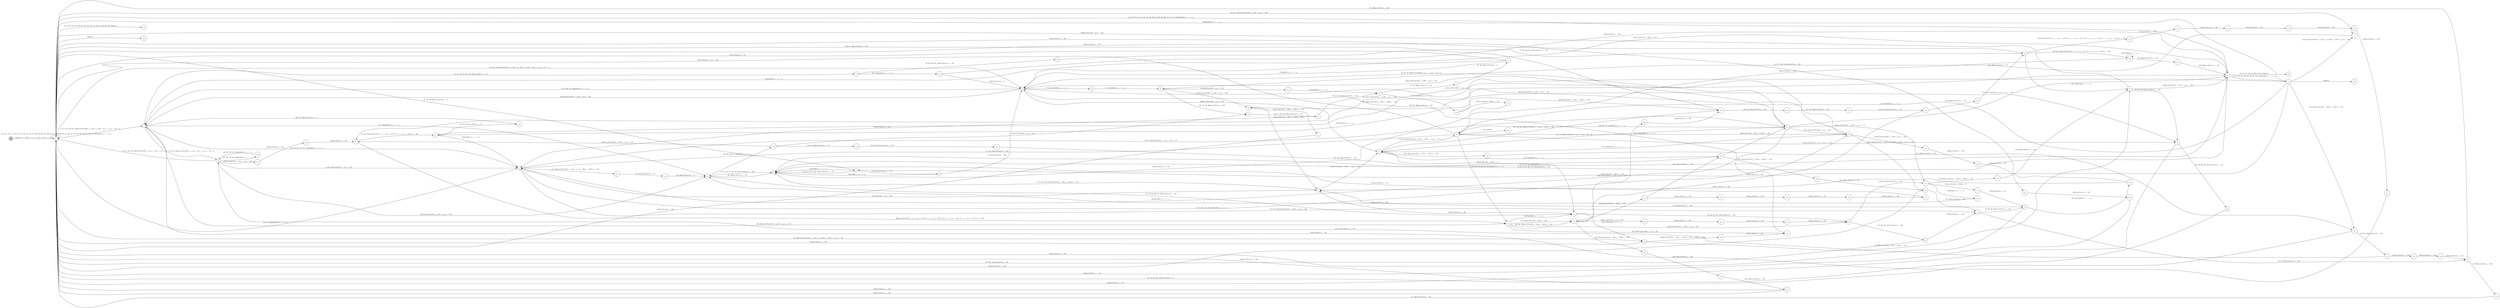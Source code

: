 digraph EFSM{
  graph [rankdir="LR", fontname="Latin Modern Math"];
  node [color="black", fillcolor="white", shape="circle", style="filled", fontname="Latin Modern Math"];
  edge [fontname="Latin Modern Math"];

  s0[fillcolor="gray", label=<s<sub>0</sub>>];
  s1[label=<s<sub>1</sub>>];
  s2[label=<s<sub>2</sub>>];
  s3[label=<s<sub>3</sub>>];
  s4[label=<s<sub>4</sub>>];
  s5[label=<s<sub>5</sub>>];
  s6[label=<s<sub>6</sub>>];
  s7[label=<s<sub>7</sub>>];
  s8[label=<s<sub>8</sub>>];
  s9[label=<s<sub>9</sub>>];
  s10[label=<s<sub>10</sub>>];
  s11[label=<s<sub>11</sub>>];
  s12[label=<s<sub>12</sub>>];
  s14[label=<s<sub>14</sub>>];
  s15[label=<s<sub>15</sub>>];
  s18[label=<s<sub>18</sub>>];
  s19[label=<s<sub>19</sub>>];
  s26[label=<s<sub>26</sub>>];
  s27[label=<s<sub>27</sub>>];
  s28[label=<s<sub>28</sub>>];
  s29[label=<s<sub>29</sub>>];
  s32[label=<s<sub>32</sub>>];
  s46[label=<s<sub>46</sub>>];
  s47[label=<s<sub>47</sub>>];
  s48[label=<s<sub>48</sub>>];
  s49[label=<s<sub>49</sub>>];
  s56[label=<s<sub>56</sub>>];
  s57[label=<s<sub>57</sub>>];
  s59[label=<s<sub>59</sub>>];
  s60[label=<s<sub>60</sub>>];
  s61[label=<s<sub>61</sub>>];
  s64[label=<s<sub>64</sub>>];
  s66[label=<s<sub>66</sub>>];
  s67[label=<s<sub>67</sub>>];
  s68[label=<s<sub>68</sub>>];
  s69[label=<s<sub>69</sub>>];
  s70[label=<s<sub>70</sub>>];
  s71[label=<s<sub>71</sub>>];
  s72[label=<s<sub>72</sub>>];
  s75[label=<s<sub>75</sub>>];
  s76[label=<s<sub>76</sub>>];
  s77[label=<s<sub>77</sub>>];
  s95[label=<s<sub>95</sub>>];
  s97[label=<s<sub>97</sub>>];
  s102[label=<s<sub>102</sub>>];
  s103[label=<s<sub>103</sub>>];
  s104[label=<s<sub>104</sub>>];
  s105[label=<s<sub>105</sub>>];
  s106[label=<s<sub>106</sub>>];
  s110[label=<s<sub>110</sub>>];
  s114[label=<s<sub>114</sub>>];
  s151[label=<s<sub>151</sub>>];
  s152[label=<s<sub>152</sub>>];
  s157[label=<s<sub>157</sub>>];
  s158[label=<s<sub>158</sub>>];
  s160[label=<s<sub>160</sub>>];
  s164[label=<s<sub>164</sub>>];
  s165[label=<s<sub>165</sub>>];
  s166[label=<s<sub>166</sub>>];
  s167[label=<s<sub>167</sub>>];
  s168[label=<s<sub>168</sub>>];
  s169[label=<s<sub>169</sub>>];
  s170[label=<s<sub>170</sub>>];
  s184[label=<s<sub>184</sub>>];
  s185[label=<s<sub>185</sub>>];
  s191[label=<s<sub>191</sub>>];
  s199[label=<s<sub>199</sub>>];
  s204[label=<s<sub>204</sub>>];
  s207[label=<s<sub>207</sub>>];
  s214[label=<s<sub>214</sub>>];
  s245[label=<s<sub>245</sub>>];
  s250[label=<s<sub>250</sub>>];
  s252[label=<s<sub>252</sub>>];
  s275[label=<s<sub>275</sub>>];
  s277[label=<s<sub>277</sub>>];
  s278[label=<s<sub>278</sub>>];
  s282[label=<s<sub>282</sub>>];
  s283[label=<s<sub>283</sub>>];
  s284[label=<s<sub>284</sub>>];
  s299[label=<s<sub>299</sub>>];
  s305[label=<s<sub>305</sub>>];
  s306[label=<s<sub>306</sub>>];
  s307[label=<s<sub>307</sub>>];
  s313[label=<s<sub>313</sub>>];
  s326[label=<s<sub>326</sub>>];
  s358[label=<s<sub>358</sub>>];
  s414[label=<s<sub>414</sub>>];
  s415[label=<s<sub>415</sub>>];
  s430[label=<s<sub>430</sub>>];
  s431[label=<s<sub>431</sub>>];
  s432[label=<s<sub>432</sub>>];
  s433[label=<s<sub>433</sub>>];
  s446[label=<s<sub>446</sub>>];
  s466[label=<s<sub>466</sub>>];
  s478[label=<s<sub>478</sub>>];
  s497[label=<s<sub>497</sub>>];
  s498[label=<s<sub>498</sub>>];
  s510[label=<s<sub>510</sub>>];
  s511[label=<s<sub>511</sub>>];
  s512[label=<s<sub>512</sub>>];
  s513[label=<s<sub>513</sub>>];
  s514[label=<s<sub>514</sub>>];
  s515[label=<s<sub>515</sub>>];
  s519[label=<s<sub>519</sub>>];
  s520[label=<s<sub>520</sub>>];
  s521[label=<s<sub>521</sub>>];
  s522[label=<s<sub>522</sub>>];

  s0->s1[label=<<i> [1]start:2/o<sub>1</sub> := 200, o<sub>2</sub> := 3, o<sub>3</sub> := 0&#91;r<sub>3</sub> := 150, r<sub>2</sub> := 250&#93;</i>>];
  s4->s5[label=<<i> [5]moveEast:0&#91;r<sub>3</sub> &gt; 1&#93;/o<sub>1</sub> := 200</i>>];
  s8->s9[label=<<i> [9, 91]moveEast:0/o<sub>1</sub> := 200</i>>];
  s10->s11[label=<<i> [11, 141, 223]moveEast:0&#91;r<sub>3</sub> &gt; 1&#93;/o<sub>1</sub> := r<sub>2</sub>&#91;r<sub>2</sub> := 50 + r<sub>2</sub>&#93;</i>>];
  s11->s12[label=<<i> [12, 142, 224]moveEast:0&#91;r<sub>2</sub> &gt; 297, r<sub>2</sub> &gt; 297&#93;/o<sub>1</sub> := r<sub>2</sub>&#91;r<sub>2</sub> := 50 + r<sub>2</sub>&#93;</i>>];
  s12->s1[label=<<i> [13]moveEast:0&#91;r<sub>3</sub> &gt; 1&#93;/o<sub>1</sub> := 400</i>>];
  s15->s12[label=<<i> [16, 198]alienHit:1/o<sub>1</sub> := 1 + i<sub>0</sub></i>>];
  s12->s4[label=<<i> [17, 143, 231]moveWest:0/o<sub>1</sub> := 350</i>>];
  s19->s5[label=<<i> [20, 349]moveWest:0/o<sub>1</sub> := 200</i>>];
  s1->s26[label=<<i> [26, 267]moveEast:0&#91;!(!(100 &gt; r<sub>3</sub>&or;100 &gt; r<sub>3</sub>)&or;!(100 &gt; r<sub>3</sub>&or;100 &gt; r<sub>3</sub>))&#93;/o<sub>1</sub> := 100</i>>];
  s26->s27[label=<<i> [27, 268]moveEast:0&#91;!(r<sub>3</sub> &gt; 50&or;r<sub>3</sub> &gt; 50)&#93;/o<sub>1</sub> := 150</i>>];
  s10->s14[label=<<i> [40, 85]moveEast:0&#91;!(r<sub>3</sub> &gt; 1&or;r<sub>3</sub> &gt; 1)&#93;/o<sub>1</sub> := 100</i>>];
  s7->s6[label=<<i> [43]shieldHit:1/o<sub>1</sub> := -1 + i<sub>0</sub></i>>];
  s15->s56[label=<<i> [56, 243]moveWest:0&#91;!(100 &gt; r<sub>3</sub>&or;100 &gt; r<sub>3</sub>)&#93;/o<sub>1</sub> := 150</i>>];
  s57->s4[label=<<i> [58]shieldHit:1/o<sub>1</sub> := -1 + i<sub>0</sub></i>>];
  s59->s60[label=<<i> [60]moveEast:0&#91;!(100 &gt; r<sub>3</sub>&or;100 &gt; r<sub>3</sub>)&#93;/o<sub>1</sub> := 150</i>>];
  s60->s61[label=<<i> [61]moveEast:0&#91;!(r<sub>2</sub> &gt; 366&or;r<sub>2</sub> &gt; 366)&#93;/o<sub>1</sub> := 200</i>>];
  s61->s1[label=<<i> [62]moveEast:0/o<sub>1</sub> := 250</i>>];
  s9->s66[label=<<i> [66, 311]shieldHit:1/o<sub>1</sub> := -1 + i<sub>0</sub></i>>];
  s66->s67[label=<<i> [67, 312]alienHit:1/o<sub>1</sub> := 1 + i<sub>0</sub></i>>];
  s72->s9[label=<<i> [73]shieldHit:1/o<sub>1</sub> := -1 + i<sub>0</sub></i>>];
  s77->s1[label=<<i> [78]moveWest:0/o<sub>1</sub> := 100</i>>];
  s4->s10[label=<<i> [39, 84, 452]moveEast:0&#91;!(r<sub>3</sub> &gt; 1&or;r<sub>3</sub> &gt; 1)&#93;/o<sub>1</sub> := 50</i>>];
  s46->s6[label=<<i> [88, 480]moveWest:0/o<sub>1</sub> := 150</i>>];
  s7->s8[label=<<i> [8, 90, 175]moveEast:0/o<sub>1</sub> := 150</i>>];
  s2->s4[label=<<i> [38, 83, 93, 211, 413, 451, 517]alienHit:1/o<sub>1</sub> := 1 + i<sub>0</sub></i>>];
  s59->s95[label=<<i> [95]moveEast:0&#91;!(!(100 &gt; r<sub>3</sub>&or;100 &gt; r<sub>3</sub>)&or;!(100 &gt; r<sub>3</sub>&or;100 &gt; r<sub>3</sub>))&#93;/o<sub>1</sub> := 250</i>>];
  s95->s18[label=<<i> [96, 108]moveEast:0/o<sub>1</sub> := 300</i>>];
  s97->s1[label=<<i> [98, 500]moveWest:0/o<sub>1</sub> := 300</i>>];
  s2->s46[label=<<i> [101, 129]shieldHit:1/o<sub>1</sub> := -1 + i<sub>0</sub></i>>];
  s102->s103[label=<<i> [103, 418, 490]moveEast:0/o<sub>1</sub> := 50</i>>];
  s103->s104[label=<<i> [104, 419, 491]moveEast:0/o<sub>1</sub> := 100</i>>];
  s104->s105[label=<<i> [105, 420, 492]moveEast:0/o<sub>1</sub> := 150</i>>];
  s105->s106[label=<<i> [106, 421]moveEast:0&#91;!(r<sub>2</sub> &gt; 366&or;r<sub>2</sub> &gt; 366)&#93;/o<sub>1</sub> := 200</i>>];
  s106->s95[label=<<i> [107, 422]moveEast:0/o<sub>1</sub> := 250</i>>];
  s97->s110[label=<<i> [110, 390]moveEast:0/o<sub>1</sub> := 400</i>>];
  s110->s1[label=<<i> [111, 391]moveWest:0/o<sub>1</sub> := 350</i>>];
  s15->s114[label=<<i> [114]moveWest:0&#91;!(!(100 &gt; r<sub>3</sub>&or;100 &gt; r<sub>3</sub>)&or;!(100 &gt; r<sub>3</sub>&or;100 &gt; r<sub>3</sub>))&#93;/o<sub>1</sub> := 300</i>>];
  s114->s67[label=<<i> [115, 147, 395, 471]moveWest:0/o<sub>1</sub> := 250</i>>];
  s68->s69[label=<<i> [69, 117, 132, 149, 397]moveWest:0/o<sub>1</sub> := 150</i>>];
  s72->s1[label=<<i> [121]moveEast:0/o<sub>1</sub> := 50</i>>];
  s1->s9[label=<<i> [65, 124, 218]moveEast:0&#91;!(100 &gt; r<sub>3</sub>&or;100 &gt; r<sub>3</sub>), !(100 &gt; r<sub>3</sub>&or;100 &gt; r<sub>3</sub>)&#93;/o<sub>1</sub> := r<sub>2</sub>&#91;r<sub>2</sub> := 50 + r<sub>2</sub>&#93;</i>>];
  s10->s59[label=<<i> [126, 294]moveWest:0&#91;400 &gt; r<sub>2</sub>&#93;/o<sub>1</sub> := 250</i>>];
  s59->s9[label=<<i> [127]moveWest:0&#91;400 &gt; r<sub>2</sub>&#93;/o<sub>1</sub> := 200</i>>];
  s9->s2[label=<<i> [128]moveEast:0&#91;!(350 &gt; r<sub>2</sub>&or;350 &gt; r<sub>2</sub>)&#93;/o<sub>1</sub> := 250</i>>];
  s102->s68[label=<<i> [131]moveWest:0&#91;400 &gt; r<sub>2</sub>&#93;/o<sub>1</sub> := 200</i>>];
  s69->s4[label=<<i> [133]moveEast:0/o<sub>1</sub> := 200</i>>];
  s4->s1[label=<<i> [134, 144, 325]shieldHit:1/o<sub>1</sub> := -1 + i<sub>0</sub></i>>];
  s1->s2[label=<<i> [2, 34, 37, 82, 136, 447, 450]moveWest:0&#91;400 &gt; r<sub>2</sub>, 400 &gt; r<sub>2</sub>, 400 &gt; r<sub>2</sub>&#93;/o<sub>1</sub> := r<sub>3</sub>&#91;r<sub>3</sub> := -50 + r<sub>3</sub>&#93;</i>>];
  s3->s1[label=<<i> [36, 81, 138, 344, 449]moveWest:0&#91;150 &gt; r<sub>3</sub>&#93;/o<sub>1</sub> := r<sub>3</sub>&#91;r<sub>3</sub> := -50 + r<sub>3</sub>&#93;</i>>];
  s70->s151[label=<<i> [151, 315]alienHit:1/o<sub>1</sub> := 1 + i<sub>0</sub></i>>];
  s151->s152[label=<<i> [152]moveEast:0&#91;r<sub>2</sub> &gt; 366&#93;/o<sub>1</sub> := 150</i>>];
  s152->s6[label=<<i> [153]moveEast:0/o<sub>1</sub> := 200</i>>];
  s6->s14[label=<<i> [44, 154, 172, 382, 529]alienHit:1/o<sub>1</sub> := 1 + i<sub>0</sub></i>>];
  s14->s9[label=<<i> [155]moveWest:0&#91;r<sub>2</sub> &gt; 366&#93;/o<sub>1</sub> := 150</i>>];
  s9->s10[label=<<i> [156]moveWest:0&#91;!(400 &gt; r<sub>2</sub>&or;400 &gt; r<sub>2</sub>)&#93;/o<sub>1</sub> := 100</i>>];
  s10->s157[label=<<i> [157]moveWest:0&#91;!(400 &gt; r<sub>2</sub>&or;400 &gt; r<sub>2</sub>)&#93;/o<sub>1</sub> := 50</i>>];
  s157->s158[label=<<i> [158]moveWest:0&#91;r<sub>2</sub> &gt; 366&#93;/o<sub>1</sub> := 0</i>>];
  s158->s19[label=<<i> [159]moveEast:0/o<sub>1</sub> := 50</i>>];
  s19->s160[label=<<i> [160, 234]alienHit:1/o<sub>1</sub> := 1 + i<sub>0</sub></i>>];
  s160->s1[label=<<i> [161]moveEast:0/o<sub>1</sub> := 100</i>>];
  s164->s165[label=<<i> [165, 226]moveWest:0&#91;r<sub>2</sub> &gt; 366&#93;/o<sub>1</sub> := 350</i>>];
  s165->s166[label=<<i> [166, 227]moveWest:0&#91;r<sub>2</sub> &gt; 366&#93;/o<sub>1</sub> := 300</i>>];
  s166->s167[label=<<i> [167]moveWest:0/o<sub>1</sub> := 250</i>>];
  s167->s168[label=<<i> [168]moveWest:0/o<sub>1</sub> := 200</i>>];
  s168->s169[label=<<i> [169]moveWest:0/o<sub>1</sub> := 150</i>>];
  s169->s170[label=<<i> [170]moveWest:0/o<sub>1</sub> := 100</i>>];
  s170->s6[label=<<i> [171]moveWest:0/o<sub>1</sub> := 50</i>>];
  s15->s7[label=<<i> [174]moveEast:0&#91;r<sub>2</sub> &gt; 366&#93;/o<sub>1</sub> := 100</i>>];
  s8->s6[label=<<i> [176]alienHit:1/o<sub>1</sub> := 1 + i<sub>0</sub></i>>];
  s6->s7[label=<<i> [7, 22, 42, 89, 177, 237, 481]moveWest:0/o<sub>1</sub> := 100</i>>];
  s7->s1[label=<<i> [23, 178, 238, 482]moveWest:0/o<sub>1</sub> := 50</i>>];
  s15->s184[label=<<i> [184, 272]moveEast:0&#91;!(r<sub>2</sub> &gt; 366&or;r<sub>2</sub> &gt; 366)&#93;/o<sub>1</sub> := 250</i>>];
  s185->s3[label=<<i> [186, 274]moveWest:0/o<sub>1</sub> := 250</i>>];
  s3->s46[label=<<i> [187]moveWest:0&#91;!(150 &gt; r<sub>3</sub>&or;150 &gt; r<sub>3</sub>)&#93;/o<sub>1</sub> := 200</i>>];
  s47->s48[label=<<i> [48, 189, 257, 440, 476]moveEast:0/o<sub>1</sub> := 300</i>>];
  s157->s191[label=<<i> [191, 287]moveWest:0&#91;!(r<sub>2</sub> &gt; 366&or;r<sub>2</sub> &gt; 366)&#93;/o<sub>1</sub> := 200</i>>];
  s191->s27[label=<<i> [192, 288]moveWest:0/o<sub>1</sub> := 150</i>>];
  s27->s28[label=<<i> [28, 193, 289, 537]moveWest:0/o<sub>1</sub> := 100</i>>];
  s12->s199[label=<<i> [199, 221]win:0</i>>];
  s10->s4[label=<<i> [200]shieldHit:1/o<sub>1</sub> := -1 + i<sub>0</sub></i>>];
  s59->s12[label=<<i> [202, 295]shieldHit:1/o<sub>1</sub> := -1 + i<sub>0</sub></i>>];
  s164->s204[label=<<i> [204, 329]moveEast:0&#91;400 &gt; r<sub>2</sub>&#93;/o<sub>1</sub> := 350</i>>];
  s9->s11[label=<<i> [206]moveWest:0&#91;400 &gt; r<sub>2</sub>&#93;/o<sub>1</sub> := 350</i>>];
  s11->s207[label=<<i> [207, 429, 461, 504]moveWest:0&#91;!(r<sub>3</sub> &gt; 176&or;r<sub>3</sub> &gt; 176)&#93;/o<sub>1</sub> := 300</i>>];
  s59->s11[label=<<i> [213, 460]alienHit:1/o<sub>1</sub> := 1 + i<sub>0</sub></i>>];
  s11->s214[label=<<i> [214, 494]moveEast:0&#91;!(r<sub>2</sub> &gt; 297&or;r<sub>2</sub> &gt; 297)&#93;/o<sub>1</sub> := 200</i>>];
  s214->s184[label=<<i> [215, 495]moveEast:0/o<sub>1</sub> := 250</i>>];
  s184->s1[label=<<i> [216]moveWest:0/o<sub>1</sub> := 200</i>>];
  s10->s12[label=<<i> [220, 230, 327, 453]alienHit:1/o<sub>1</sub> := 1 + i<sub>0</sub></i>>];
  s9->s10[label=<<i> [10, 125, 219, 222]moveEast:0&#91;350 &gt; r<sub>2</sub>&#93;/o<sub>1</sub> := r<sub>2</sub>&#91;r<sub>2</sub> := 50 + r<sub>2</sub>&#93;</i>>];
  s166->s105[label=<<i> [228, 427]moveEast:0/o<sub>1</sub> := 350</i>>];
  s105->s10[label=<<i> [229]moveEast:0&#91;r<sub>2</sub> &gt; 366, r<sub>2</sub> &gt; 366&#93;/o<sub>1</sub> := 400</i>>];
  s18->s19[label=<<i> [19, 233, 260, 348]moveWest:0/o<sub>1</sub> := 250</i>>];
  s160->s5[label=<<i> [235]moveWest:0/o<sub>1</sub> := 200</i>>];
  s5->s6[label=<<i> [6, 21, 236, 350, 381]moveWest:0&#91;!(r<sub>3</sub> &gt; 202&or;r<sub>3</sub> &gt; 202)&#93;/o<sub>1</sub> := 150</i>>];
  s56->s57[label=<<i> [57, 244, 354]moveWest:0&#91;!(!(2 &times; r<sub>3</sub> &gt; r<sub>2</sub>&or;r<sub>2</sub> &gt; 447)&or;!(2 &times; r<sub>3</sub> &gt; r<sub>2</sub>&or;r<sub>2</sub> &gt; 447))&#93;/o<sub>1</sub> := 100</i>>];
  s250->s250[label=<<i> [251]alienHit:1/o<sub>1</sub> := 1 + i<sub>0</sub></i>>];
  s250->s252[label=<<i> [252, 365]moveWest:0/o<sub>1</sub> := 150</i>>];
  s252->s14[label=<<i> [253, 366]moveWest:0/o<sub>1</sub> := 100</i>>];
  s49->s18[label=<<i> [259]moveWest:0/o<sub>1</sub> := 300</i>>];
  s19->s1[label=<<i> [261]moveEast:0/o<sub>1</sub> := 300</i>>];
  s27->s1[label=<<i> [269]moveEast:0&#91;76 &gt; r<sub>3</sub>&#93;/o<sub>1</sub> := 200</i>>];
  s184->s185[label=<<i> [185, 273, 496]moveEast:0/o<sub>1</sub> := 300</i>>];
  s3->s277[label=<<i> [277]moveEast:0&#91;!(r<sub>3</sub> &gt; 1&or;r<sub>3</sub> &gt; 1)&#93;/o<sub>1</sub> := 300</i>>];
  s277->s278[label=<<i> [278]moveEast:0/o<sub>1</sub> := 350</i>>];
  s278->s56[label=<<i> [279]moveEast:0/o<sub>1</sub> := 400</i>>];
  s56->s164[label=<<i> [280]moveWest:0&#91;!(!(!(2 &times; r<sub>3</sub> &gt; r<sub>2</sub>&or;r<sub>2</sub> &gt; 447)&or;!(2 &times; r<sub>3</sub> &gt; r<sub>2</sub>&or;r<sub>2</sub> &gt; 447))&or;!(!(2 &times; r<sub>3</sub> &gt; r<sub>2</sub>&or;r<sub>2</sub> &gt; 447)&or;!(2 &times; r<sub>3</sub> &gt; r<sub>2</sub>&or;r<sub>2</sub> &gt; 447)))&#93;/o<sub>1</sub> := 350</i>>];
  s164->s165[label=<<i> [281, 304, 333]moveWest:0&#91;!(r<sub>2</sub> &gt; 366&or;r<sub>2</sub> &gt; 366)&#93;/o<sub>1</sub> := 300</i>>];
  s165->s282[label=<<i> [282]moveEast:0&#91;76 &gt; r<sub>3</sub>&#93;/o<sub>1</sub> := 350</i>>];
  s282->s283[label=<<i> [283]moveEast:0/o<sub>1</sub> := 400</i>>];
  s283->s284[label=<<i> [284]moveWest:0/o<sub>1</sub> := 350</i>>];
  s284->s48[label=<<i> [285]moveWest:0/o<sub>1</sub> := 300</i>>];
  s12->s164[label=<<i> [164, 203, 225, 296, 328, 407]alienHit:1/o<sub>1</sub> := 1 + i<sub>0</sub></i>>];
  s164->s47[label=<<i> [297]shieldHit:1/o<sub>1</sub> := -1 + i<sub>0</sub></i>>];
  s47->s26[label=<<i> [298, 370]alienHit:1/o<sub>1</sub> := 1 + i<sub>0</sub></i>>];
  s26->s299[label=<<i> [299]moveEast:0&#91;!(!(r<sub>3</sub> &gt; 50&or;r<sub>3</sub> &gt; 50)&or;!(r<sub>3</sub> &gt; 50&or;r<sub>3</sub> &gt; 50))&#93;/o<sub>1</sub> := 300</i>>];
  s299->s204[label=<<i> [300]moveEast:0/o<sub>1</sub> := 350</i>>];
  s204->s9[label=<<i> [205, 301, 330]moveEast:0/o<sub>1</sub> := 400</i>>];
  s2->s164[label=<<i> [303, 332]moveWest:0&#91;!(150 &gt; r<sub>3</sub>&or;150 &gt; r<sub>3</sub>)&#93;/o<sub>1</sub> := 350</i>>];
  s165->s305[label=<<i> [305, 334]moveWest:0&#91;!(r<sub>2</sub> &gt; 366&or;r<sub>2</sub> &gt; 366)&#93;/o<sub>1</sub> := 250</i>>];
  s305->s306[label=<<i> [306, 335]moveWest:0/o<sub>1</sub> := 200</i>>];
  s306->s307[label=<<i> [307, 336]moveWest:0/o<sub>1</sub> := 150</i>>];
  s307->s1[label=<<i> [308]moveEast:0/o<sub>1</sub> := 200</i>>];
  s14->s64[label=<<i> [64, 80, 123, 140, 210, 293, 310, 319, 346]lose:0</i>>];
  s67->s313[label=<<i> [313]moveEast:0&#91;400 &gt; r<sub>2</sub>&#93;/o<sub>1</sub> := 250</i>>];
  s313->s70[label=<<i> [314]shieldHit:1/o<sub>1</sub> := -1 + i<sub>0</sub></i>>];
  s151->s207[label=<<i> [316]moveEast:0&#91;!(r<sub>2</sub> &gt; 366&or;r<sub>2</sub> &gt; 366)&#93;/o<sub>1</sub> := 300</i>>];
  s207->s1[label=<<i> [208, 317, 468]moveEast:0/o<sub>1</sub> := 350</i>>];
  s1->s326[label=<<i> [326]lose:0</i>>];
  s9->s2[label=<<i> [74, 92, 302, 331, 360]alienHit:1/o<sub>1</sub> := 1 + i<sub>0</sub></i>>];
  s307->s1[label=<<i> [337]moveWest:0/o<sub>1</sub> := 100</i>>];
  s3->s275[label=<<i> [275, 320, 322, 340, 342]shieldHit:1/o<sub>1</sub> := -1 + i<sub>0</sub></i>>];
  s275->s3[label=<<i> [276, 321, 323, 341, 343]alienHit:1/o<sub>1</sub> := 1 + i<sub>0</sub></i>>];
  s4->s18[label=<<i> [18, 232, 347]moveWest:0&#91;!(303 &gt; r<sub>2</sub>&or;303 &gt; r<sub>2</sub>)&#93;/o<sub>1</sub> := 300</i>>];
  s46->s102[label=<<i> [102, 130, 352, 417, 489]alienHit:1/o<sub>1</sub> := 1 + i<sub>0</sub></i>>];
  s102->s56[label=<<i> [353]moveWest:0&#91;!(400 &gt; r<sub>2</sub>&or;400 &gt; r<sub>2</sub>)&#93;/o<sub>1</sub> := 150</i>>];
  s57->s245[label=<<i> [245, 355, 531]moveWest:0/o<sub>1</sub> := 50</i>>];
  s245->s2[label=<<i> [246, 356, 532]moveWest:0/o<sub>1</sub> := 0</i>>];
  s75->s358[label=<<i> [358, 375]alienHit:1/o<sub>1</sub> := 1 + i<sub>0</sub></i>>];
  s358->s9[label=<<i> [359]moveWest:0/o<sub>1</sub> := 0</i>>];
  s77->s250[label=<<i> [250, 364, 405]moveEast:0&#91;!(!(2 &times; r<sub>3</sub> &gt; r<sub>2</sub>&or;r<sub>2</sub> &gt; 447)&or;!(2 &times; r<sub>3</sub> &gt; r<sub>2</sub>&or;r<sub>2</sub> &gt; 447))&#93;/o<sub>1</sub> := 200</i>>];
  s26->s1[label=<<i> [371]moveWest:0/o<sub>1</sub> := 200</i>>];
  s358->s14[label=<<i> [376]moveEast:0/o<sub>1</sub> := 100</i>>];
  s14->s6[label=<<i> [41, 45, 86, 254, 367, 377, 437]moveEast:0/o<sub>1</sub> := 150</i>>];
  s6->s46[label=<<i> [46, 87, 255, 351, 368, 378, 438]moveEast:0/o<sub>1</sub> := 200</i>>];
  s47->s5[label=<<i> [380]moveWest:0/o<sub>1</sub> := 200</i>>];
  s14->s57[label=<<i> [383, 530]moveWest:0&#91;!(r<sub>2</sub> &gt; 366&or;r<sub>2</sub> &gt; 366)&#93;/o<sub>1</sub> := 100</i>>];
  s57->s28[label=<<i> [384]alienHit:1/o<sub>1</sub> := 1 + i<sub>0</sub></i>>];
  s28->s29[label=<<i> [29, 194, 290, 385, 455]moveWest:0/o<sub>1</sub> := 50</i>>];
  s29->s1[label=<<i> [30, 195, 291, 386, 456]moveWest:0/o<sub>1</sub> := 0</i>>];
  s18->s97[label=<<i> [97, 109, 389]moveEast:0/o<sub>1</sub> := 350</i>>];
  s1->s114[label=<<i> [146, 394, 470]moveWest:0&#91;!(400 &gt; r<sub>2</sub>&or;400 &gt; r<sub>2</sub>)&#93;/o<sub>1</sub> := 300</i>>];
  s67->s68[label=<<i> [68, 116, 148, 396]moveWest:0/o<sub>1</sub> := 200</i>>];
  s69->s70[label=<<i> [70, 118, 150, 398]moveWest:0/o<sub>1</sub> := 100</i>>];
  s70->s71[label=<<i> [71, 119, 399]moveWest:0/o<sub>1</sub> := 50</i>>];
  s71->s72[label=<<i> [72, 120, 400]moveWest:0/o<sub>1</sub> := 0</i>>];
  s72->s2[label=<<i> [401]alienHit:1/o<sub>1</sub> := 1 + i<sub>0</sub></i>>];
  s2->s75[label=<<i> [75, 247, 357, 361, 374, 402, 533]moveEast:0/o<sub>1</sub> := 50</i>>];
  s75->s76[label=<<i> [76, 248, 362, 403, 534]moveEast:0/o<sub>1</sub> := 100</i>>];
  s76->s77[label=<<i> [77, 249, 363, 404, 535]moveEast:0/o<sub>1</sub> := 150</i>>];
  s250->s12[label=<<i> [406]moveEast:0/o<sub>1</sub> := 250</i>>];
  s164->s48[label=<<i> [408]moveEast:0&#91;!(400 &gt; r<sub>2</sub>&or;400 &gt; r<sub>2</sub>)&#93;/o<sub>1</sub> := 300</i>>];
  s4->s414[label=<<i> [414, 486]moveWest:0&#91;303 &gt; r<sub>2</sub>, 303 &gt; r<sub>2</sub>, !(r<sub>2</sub> &gt; 366&or;r<sub>2</sub> &gt; 366)&#93;/o<sub>1</sub> := 100</i>>];
  s414->s415[label=<<i> [415, 487]moveWest:0/o<sub>1</sub> := 50</i>>];
  s415->s46[label=<<i> [416, 488]moveWest:0/o<sub>1</sub> := 0</i>>];
  s95->s1[label=<<i> [423]moveWest:0/o<sub>1</sub> := 200</i>>];
  s105->s11[label=<<i> [428, 493]alienHit:1/o<sub>1</sub> := 1 + i<sub>0</sub></i>>];
  s207->s430[label=<<i> [430, 462, 505]moveWest:0/o<sub>1</sub> := 250</i>>];
  s430->s431[label=<<i> [431, 463, 506]moveWest:0/o<sub>1</sub> := 200</i>>];
  s431->s432[label=<<i> [432, 464, 507]moveWest:0/o<sub>1</sub> := 150</i>>];
  s432->s433[label=<<i> [433, 508]moveWest:0/o<sub>1</sub> := 100</i>>];
  s433->s77[label=<<i> [434, 509]moveWest:0/o<sub>1</sub> := 50</i>>];
  s77->s27[label=<<i> [435, 536]alienHit:1/o<sub>1</sub> := 1 + i<sub>0</sub></i>>];
  s27->s14[label=<<i> [436]moveEast:0&#91;!(76 &gt; r<sub>3</sub>&or;76 &gt; r<sub>3</sub>)&#93;/o<sub>1</sub> := 100</i>>];
  s46->s47[label=<<i> [47, 188, 256, 369, 379, 439]moveEast:0/o<sub>1</sub> := 250</i>>];
  s48->s49[label=<<i> [49, 258, 409, 441]moveEast:0/o<sub>1</sub> := 350</i>>];
  s49->s1[label=<<i> [50, 410, 442]moveEast:0/o<sub>1</sub> := 400</i>>];
  s1->s14[label=<<i> [14, 54, 63, 79, 112, 122, 139, 182, 196, 209, 241, 270, 292, 309, 318, 345, 444, 524]shieldHit:1/o<sub>1</sub> := -1 + i<sub>0</sub></i>>];
  s15->s446[label=<<i> [446]win:0</i>>];
  s2->s3[label=<<i> [3, 35, 137, 448]moveWest:0&#91;150 &gt; r<sub>3</sub>, 150 &gt; r<sub>3</sub>&#93;/o<sub>1</sub> := r<sub>3</sub>&#91;r<sub>3</sub> := -50 + r<sub>3</sub>&#93;</i>>];
  s12->s28[label=<<i> [454]moveEast:0&#91;!(r<sub>3</sub> &gt; 1&or;r<sub>3</sub> &gt; 1)&#93;/o<sub>1</sub> := 100</i>>];
  s432->s165[label=<<i> [465]moveEast:0/o<sub>1</sub> := 200</i>>];
  s165->s466[label=<<i> [466]moveEast:0&#91;!(76 &gt; r<sub>3</sub>&or;76 &gt; r<sub>3</sub>)&#93;/o<sub>1</sub> := 250</i>>];
  s466->s207[label=<<i> [467]moveEast:0/o<sub>1</sub> := 300</i>>];
  s67->s60[label=<<i> [472]moveEast:0&#91;!(400 &gt; r<sub>2</sub>&or;400 &gt; r<sub>2</sub>)&#93;/o<sub>1</sub> := 300</i>>];
  s60->s5[label=<<i> [473]moveEast:0&#91;r<sub>2</sub> &gt; 366&#93;/o<sub>1</sub> := 350&#91;r<sub>3</sub> := 300&#93;</i>>];
  s5->s11[label=<<i> [474]moveWest:0&#91;r<sub>3</sub> &gt; 202&#93;/o<sub>1</sub> := r<sub>3</sub>&#91;r<sub>3</sub> := 250&#93;</i>>];
  s11->s47[label=<<i> [475]moveWest:0&#91;r<sub>3</sub> &gt; 176&#93;/o<sub>1</sub> := r<sub>3</sub></i>>];
  s48->s157[label=<<i> [190, 286, 477]moveWest:0/o<sub>1</sub> := 250</i>>];
  s157->s478[label=<<i> [478]alienHit:1/o<sub>1</sub> := 1 + i<sub>0</sub></i>>];
  s478->s46[label=<<i> [479]moveWest:0/o<sub>1</sub> := 200</i>>];
  s3->s4[label=<<i> [4, 324, 485]moveEast:0&#91;r<sub>3</sub> &gt; 1&#93;/o<sub>1</sub> := 150</i>>];
  s185->s497[label=<<i> [497]moveEast:0/o<sub>1</sub> := 350</i>>];
  s497->s498[label=<<i> [498]moveEast:0/o<sub>1</sub> := 400</i>>];
  s498->s97[label=<<i> [499]moveWest:0/o<sub>1</sub> := 350</i>>];
  s77->s510[label=<<i> [510]moveEast:0&#91;!(!(!(2 &times; r<sub>3</sub> &gt; r<sub>2</sub>&or;r<sub>2</sub> &gt; 447)&or;!(2 &times; r<sub>3</sub> &gt; r<sub>2</sub>&or;r<sub>2</sub> &gt; 447))&or;!(!(2 &times; r<sub>3</sub> &gt; r<sub>2</sub>&or;r<sub>2</sub> &gt; 447)&or;!(2 &times; r<sub>3</sub> &gt; r<sub>2</sub>&or;r<sub>2</sub> &gt; 447)))&#93;/o<sub>1</sub> := 100</i>>];
  s510->s511[label=<<i> [511]moveEast:0/o<sub>1</sub> := 150</i>>];
  s511->s512[label=<<i> [512]moveEast:0/o<sub>1</sub> := 200</i>>];
  s512->s513[label=<<i> [513]moveEast:0/o<sub>1</sub> := 250</i>>];
  s513->s514[label=<<i> [514]moveEast:0/o<sub>1</sub> := 300</i>>];
  s514->s515[label=<<i> [515]moveEast:0/o<sub>1</sub> := 350</i>>];
  s515->s2[label=<<i> [516]moveEast:0/o<sub>1</sub> := 400</i>>];
  s4->s59[label=<<i> [59, 94, 201, 212, 459, 518]alienHit:1/o<sub>1</sub> := 1 + i<sub>0</sub></i>>];
  s59->s519[label=<<i> [519]moveWest:0&#91;!(400 &gt; r<sub>2</sub>&or;400 &gt; r<sub>2</sub>)&#93;/o<sub>1</sub> := 350</i>>];
  s519->s520[label=<<i> [520]moveWest:0/o<sub>1</sub> := 300</i>>];
  s520->s521[label=<<i> [521]moveWest:0/o<sub>1</sub> := 250</i>>];
  s521->s522[label=<<i> [522]moveWest:0/o<sub>1</sub> := 200</i>>];
  s522->s1[label=<<i> [523]moveWest:0/o<sub>1</sub> := 150</i>>];
  s14->s15[label=<<i> [15, 55, 113, 173, 183, 197, 242, 271, 445, 525]alienHit:1/o<sub>1</sub> := 1 + i<sub>0</sub></i>>];
  s15->s1[label=<<i> [526]shieldHit:1/o<sub>1</sub> := -1 + i<sub>0</sub></i>>];
  s1->s1[label=<<i> [24, 25, 31, 33, 51, 52, 99, 135, 145, 162, 179, 181, 217, 239, 262, 263, 264, 266, 338, 372, 387, 392, 393, 411, 424, 425, 443, 457, 469, 483, 501, 502, 527, 539]alienHit:1/o<sub>1</sub> := 1 + i<sub>0</sub></i>>];
  s1->s32[label=<<i> [32, 53, 100, 163, 180, 240, 265, 339, 373, 388, 412, 426, 458, 484, 503, 528, 540]win:0</i>>];
  s28->s1[label=<<i> [538]moveEast:0/o<sub>1</sub> := 150</i>>];
}